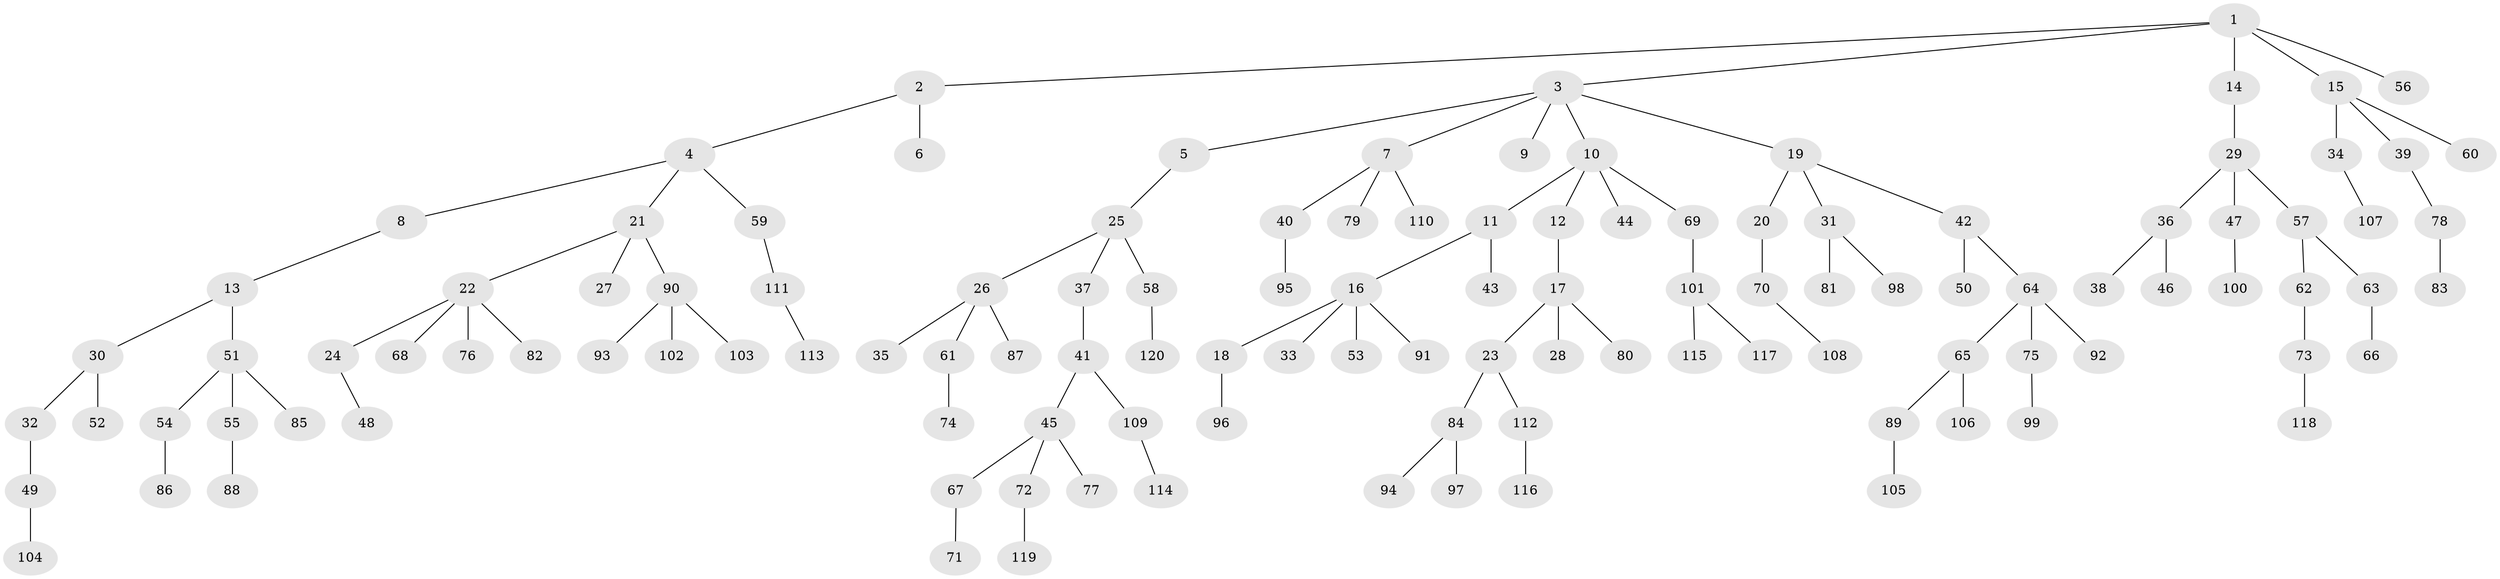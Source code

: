 // coarse degree distribution, {5: 0.016666666666666666, 4: 0.1, 2: 0.26666666666666666, 3: 0.16666666666666666, 1: 0.45}
// Generated by graph-tools (version 1.1) at 2025/37/03/04/25 23:37:18]
// undirected, 120 vertices, 119 edges
graph export_dot {
  node [color=gray90,style=filled];
  1;
  2;
  3;
  4;
  5;
  6;
  7;
  8;
  9;
  10;
  11;
  12;
  13;
  14;
  15;
  16;
  17;
  18;
  19;
  20;
  21;
  22;
  23;
  24;
  25;
  26;
  27;
  28;
  29;
  30;
  31;
  32;
  33;
  34;
  35;
  36;
  37;
  38;
  39;
  40;
  41;
  42;
  43;
  44;
  45;
  46;
  47;
  48;
  49;
  50;
  51;
  52;
  53;
  54;
  55;
  56;
  57;
  58;
  59;
  60;
  61;
  62;
  63;
  64;
  65;
  66;
  67;
  68;
  69;
  70;
  71;
  72;
  73;
  74;
  75;
  76;
  77;
  78;
  79;
  80;
  81;
  82;
  83;
  84;
  85;
  86;
  87;
  88;
  89;
  90;
  91;
  92;
  93;
  94;
  95;
  96;
  97;
  98;
  99;
  100;
  101;
  102;
  103;
  104;
  105;
  106;
  107;
  108;
  109;
  110;
  111;
  112;
  113;
  114;
  115;
  116;
  117;
  118;
  119;
  120;
  1 -- 2;
  1 -- 3;
  1 -- 14;
  1 -- 15;
  1 -- 56;
  2 -- 4;
  2 -- 6;
  3 -- 5;
  3 -- 7;
  3 -- 9;
  3 -- 10;
  3 -- 19;
  4 -- 8;
  4 -- 21;
  4 -- 59;
  5 -- 25;
  7 -- 40;
  7 -- 79;
  7 -- 110;
  8 -- 13;
  10 -- 11;
  10 -- 12;
  10 -- 44;
  10 -- 69;
  11 -- 16;
  11 -- 43;
  12 -- 17;
  13 -- 30;
  13 -- 51;
  14 -- 29;
  15 -- 34;
  15 -- 39;
  15 -- 60;
  16 -- 18;
  16 -- 33;
  16 -- 53;
  16 -- 91;
  17 -- 23;
  17 -- 28;
  17 -- 80;
  18 -- 96;
  19 -- 20;
  19 -- 31;
  19 -- 42;
  20 -- 70;
  21 -- 22;
  21 -- 27;
  21 -- 90;
  22 -- 24;
  22 -- 68;
  22 -- 76;
  22 -- 82;
  23 -- 84;
  23 -- 112;
  24 -- 48;
  25 -- 26;
  25 -- 37;
  25 -- 58;
  26 -- 35;
  26 -- 61;
  26 -- 87;
  29 -- 36;
  29 -- 47;
  29 -- 57;
  30 -- 32;
  30 -- 52;
  31 -- 81;
  31 -- 98;
  32 -- 49;
  34 -- 107;
  36 -- 38;
  36 -- 46;
  37 -- 41;
  39 -- 78;
  40 -- 95;
  41 -- 45;
  41 -- 109;
  42 -- 50;
  42 -- 64;
  45 -- 67;
  45 -- 72;
  45 -- 77;
  47 -- 100;
  49 -- 104;
  51 -- 54;
  51 -- 55;
  51 -- 85;
  54 -- 86;
  55 -- 88;
  57 -- 62;
  57 -- 63;
  58 -- 120;
  59 -- 111;
  61 -- 74;
  62 -- 73;
  63 -- 66;
  64 -- 65;
  64 -- 75;
  64 -- 92;
  65 -- 89;
  65 -- 106;
  67 -- 71;
  69 -- 101;
  70 -- 108;
  72 -- 119;
  73 -- 118;
  75 -- 99;
  78 -- 83;
  84 -- 94;
  84 -- 97;
  89 -- 105;
  90 -- 93;
  90 -- 102;
  90 -- 103;
  101 -- 115;
  101 -- 117;
  109 -- 114;
  111 -- 113;
  112 -- 116;
}
